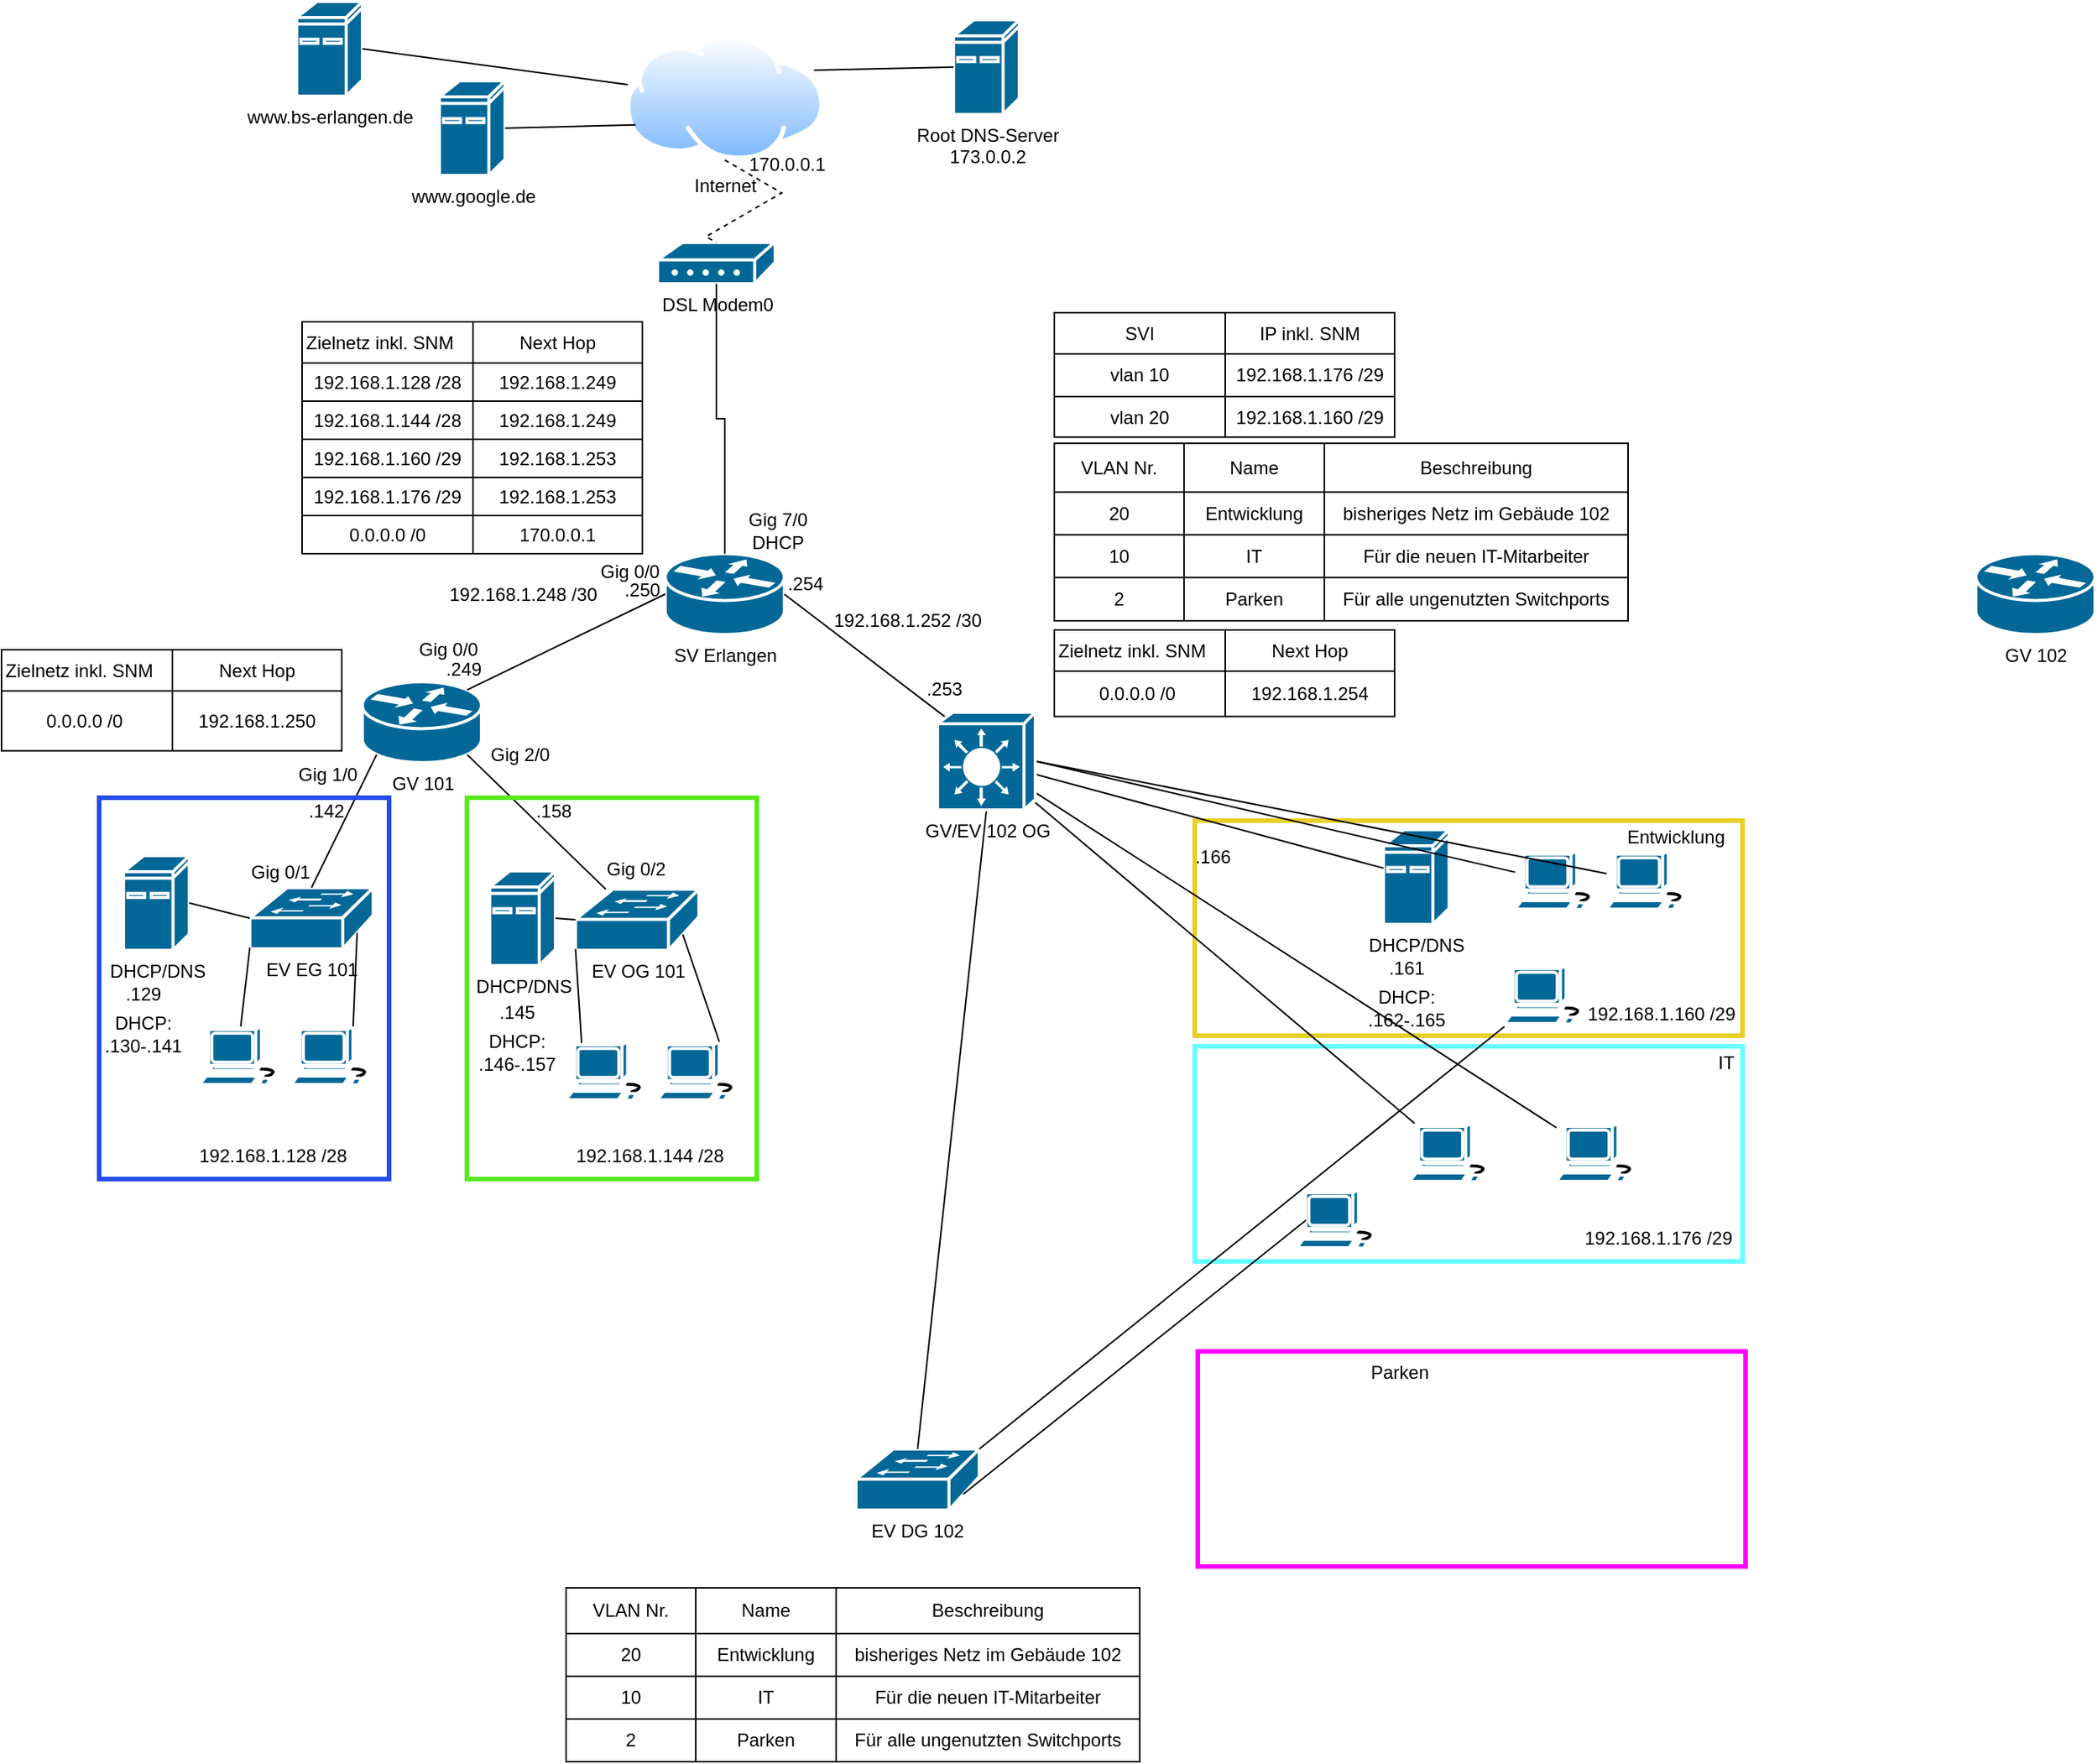<mxfile version="24.8.2">
  <diagram name="Seite-1" id="zAsR073BEyB0m05-N4-k">
    <mxGraphModel dx="1851" dy="879" grid="0" gridSize="10" guides="1" tooltips="1" connect="1" arrows="1" fold="1" page="1" pageScale="1" pageWidth="1169" pageHeight="827" math="0" shadow="0">
      <root>
        <mxCell id="0" />
        <mxCell id="1" parent="0" />
        <mxCell id="dWH_sTAXQQby6KeDxErJ-67" value="" style="rounded=0;whiteSpace=wrap;html=1;fillColor=none;strokeColor=#e9cf25;strokeWidth=3;" parent="1" vertex="1">
          <mxGeometry x="872" y="545" width="359" height="141" as="geometry" />
        </mxCell>
        <mxCell id="dWH_sTAXQQby6KeDxErJ-1" value="GV 101" style="shape=mxgraph.cisco.routers.router;sketch=0;html=1;pointerEvents=1;dashed=0;fillColor=#036897;strokeColor=#ffffff;strokeWidth=2;verticalLabelPosition=bottom;verticalAlign=top;align=center;outlineConnect=0;" parent="1" vertex="1">
          <mxGeometry x="326.5" y="454" width="78" height="53" as="geometry" />
        </mxCell>
        <mxCell id="dWH_sTAXQQby6KeDxErJ-2" value="EV OG 101" style="shape=mxgraph.cisco.switches.workgroup_switch;sketch=0;html=1;pointerEvents=1;dashed=0;fillColor=#036897;strokeColor=#ffffff;strokeWidth=2;verticalLabelPosition=bottom;verticalAlign=top;align=center;outlineConnect=0;" parent="1" vertex="1">
          <mxGeometry x="466.2" y="590" width="80.8" height="40" as="geometry" />
        </mxCell>
        <mxCell id="dWH_sTAXQQby6KeDxErJ-3" value="" style="shape=mxgraph.cisco.computers_and_peripherals.workstation;sketch=0;html=1;pointerEvents=1;dashed=0;fillColor=#036897;strokeColor=#ffffff;strokeWidth=2;verticalLabelPosition=bottom;verticalAlign=top;align=center;outlineConnect=0;" parent="1" vertex="1">
          <mxGeometry x="280" y="680" width="53.55" height="40" as="geometry" />
        </mxCell>
        <mxCell id="dWH_sTAXQQby6KeDxErJ-4" value="www.google.de" style="shape=mxgraph.cisco.computers_and_peripherals.ibm_mini_as400;sketch=0;html=1;pointerEvents=1;dashed=0;fillColor=#036897;strokeColor=#ffffff;strokeWidth=2;verticalLabelPosition=bottom;verticalAlign=top;align=center;outlineConnect=0;" parent="1" vertex="1">
          <mxGeometry x="377" y="60" width="43" height="62" as="geometry" />
        </mxCell>
        <mxCell id="dWH_sTAXQQby6KeDxErJ-5" value="DSL Modem0" style="shape=mxgraph.cisco.modems_and_phones.modem;sketch=0;html=1;pointerEvents=1;dashed=0;fillColor=#036897;strokeColor=#ffffff;strokeWidth=2;verticalLabelPosition=bottom;verticalAlign=top;align=center;outlineConnect=0;" parent="1" vertex="1">
          <mxGeometry x="520" y="166" width="77" height="27" as="geometry" />
        </mxCell>
        <mxCell id="dWH_sTAXQQby6KeDxErJ-6" value="Internet" style="image;aspect=fixed;perimeter=ellipsePerimeter;html=1;align=center;shadow=0;dashed=0;spacingTop=3;image=img/lib/active_directory/internet_cloud.svg;" parent="1" vertex="1">
          <mxGeometry x="499" y="30" width="130" height="81.9" as="geometry" />
        </mxCell>
        <mxCell id="dWH_sTAXQQby6KeDxErJ-7" value="www.bs-erlangen.de" style="shape=mxgraph.cisco.computers_and_peripherals.ibm_mini_as400;sketch=0;html=1;pointerEvents=1;dashed=0;fillColor=#036897;strokeColor=#ffffff;strokeWidth=2;verticalLabelPosition=bottom;verticalAlign=top;align=center;outlineConnect=0;" parent="1" vertex="1">
          <mxGeometry x="283.5" y="8" width="43" height="62" as="geometry" />
        </mxCell>
        <mxCell id="dWH_sTAXQQby6KeDxErJ-8" value="Root DNS-Server&lt;br&gt;173.0.0.2" style="shape=mxgraph.cisco.computers_and_peripherals.ibm_mini_as400;sketch=0;html=1;pointerEvents=1;dashed=0;fillColor=#036897;strokeColor=#ffffff;strokeWidth=2;verticalLabelPosition=bottom;verticalAlign=top;align=center;outlineConnect=0;" parent="1" vertex="1">
          <mxGeometry x="714" y="20" width="43" height="62" as="geometry" />
        </mxCell>
        <mxCell id="dWH_sTAXQQby6KeDxErJ-10" value="" style="endArrow=none;html=1;rounded=0;exitX=1;exitY=0.5;exitDx=0;exitDy=0;exitPerimeter=0;" parent="1" source="dWH_sTAXQQby6KeDxErJ-7" target="dWH_sTAXQQby6KeDxErJ-6" edge="1">
          <mxGeometry width="50" height="50" relative="1" as="geometry">
            <mxPoint x="424" y="80" as="sourcePoint" />
            <mxPoint x="474" y="30" as="targetPoint" />
          </mxGeometry>
        </mxCell>
        <mxCell id="dWH_sTAXQQby6KeDxErJ-11" value="" style="endArrow=none;html=1;rounded=0;exitX=1;exitY=0.25;exitDx=0;exitDy=0;entryX=0;entryY=0.5;entryDx=0;entryDy=0;entryPerimeter=0;" parent="1" source="dWH_sTAXQQby6KeDxErJ-6" target="dWH_sTAXQQby6KeDxErJ-8" edge="1">
          <mxGeometry width="50" height="50" relative="1" as="geometry">
            <mxPoint x="397" y="61" as="sourcePoint" />
            <mxPoint x="512" y="101" as="targetPoint" />
          </mxGeometry>
        </mxCell>
        <mxCell id="dWH_sTAXQQby6KeDxErJ-12" value="" style="endArrow=none;html=1;rounded=0;exitX=0;exitY=0.75;exitDx=0;exitDy=0;entryX=1;entryY=0.5;entryDx=0;entryDy=0;entryPerimeter=0;" parent="1" source="dWH_sTAXQQby6KeDxErJ-6" target="dWH_sTAXQQby6KeDxErJ-4" edge="1">
          <mxGeometry width="50" height="50" relative="1" as="geometry">
            <mxPoint x="407" y="71" as="sourcePoint" />
            <mxPoint x="522" y="111" as="targetPoint" />
          </mxGeometry>
        </mxCell>
        <mxCell id="dWH_sTAXQQby6KeDxErJ-13" value="" style="endArrow=none;html=1;rounded=0;exitX=0.5;exitY=1;exitDx=0;exitDy=0;entryX=0.5;entryY=0;entryDx=0;entryDy=0;entryPerimeter=0;strokeColor=default;dashed=1;edgeStyle=isometricEdgeStyle;elbow=vertical;" parent="1" source="dWH_sTAXQQby6KeDxErJ-6" target="dWH_sTAXQQby6KeDxErJ-5" edge="1">
          <mxGeometry width="50" height="50" relative="1" as="geometry">
            <mxPoint x="562" y="195.95" as="sourcePoint" />
            <mxPoint x="448" y="237.95" as="targetPoint" />
            <Array as="points">
              <mxPoint x="590" y="140" />
            </Array>
          </mxGeometry>
        </mxCell>
        <mxCell id="dWH_sTAXQQby6KeDxErJ-14" value="SV Erlangen" style="shape=mxgraph.cisco.routers.router;sketch=0;html=1;pointerEvents=1;dashed=0;fillColor=#036897;strokeColor=#ffffff;strokeWidth=2;verticalLabelPosition=bottom;verticalAlign=top;align=center;outlineConnect=0;" parent="1" vertex="1">
          <mxGeometry x="525" y="370" width="78" height="53" as="geometry" />
        </mxCell>
        <mxCell id="dWH_sTAXQQby6KeDxErJ-15" value="GV 102" style="shape=mxgraph.cisco.routers.router;sketch=0;html=1;pointerEvents=1;dashed=0;fillColor=#036897;strokeColor=#ffffff;strokeWidth=2;verticalLabelPosition=bottom;verticalAlign=top;align=center;outlineConnect=0;" parent="1" vertex="1">
          <mxGeometry x="1384" y="370" width="78" height="53" as="geometry" />
        </mxCell>
        <mxCell id="dWH_sTAXQQby6KeDxErJ-16" value="EV EG 101" style="shape=mxgraph.cisco.switches.workgroup_switch;sketch=0;html=1;pointerEvents=1;dashed=0;fillColor=#036897;strokeColor=#ffffff;strokeWidth=2;verticalLabelPosition=bottom;verticalAlign=top;align=center;outlineConnect=0;" parent="1" vertex="1">
          <mxGeometry x="252.75" y="589" width="80.8" height="40" as="geometry" />
        </mxCell>
        <mxCell id="dWH_sTAXQQby6KeDxErJ-18" value="DHCP/DNS" style="shape=mxgraph.cisco.computers_and_peripherals.ibm_mini_as400;sketch=0;html=1;pointerEvents=1;dashed=0;fillColor=#036897;strokeColor=#ffffff;strokeWidth=2;verticalLabelPosition=bottom;verticalAlign=top;align=center;outlineConnect=0;" parent="1" vertex="1">
          <mxGeometry x="170" y="568" width="43" height="62" as="geometry" />
        </mxCell>
        <mxCell id="dWH_sTAXQQby6KeDxErJ-20" value="" style="shape=mxgraph.cisco.computers_and_peripherals.workstation;sketch=0;html=1;pointerEvents=1;dashed=0;fillColor=#036897;strokeColor=#ffffff;strokeWidth=2;verticalLabelPosition=bottom;verticalAlign=top;align=center;outlineConnect=0;" parent="1" vertex="1">
          <mxGeometry x="220" y="680" width="53.55" height="40" as="geometry" />
        </mxCell>
        <mxCell id="dWH_sTAXQQby6KeDxErJ-21" value="" style="shape=mxgraph.cisco.computers_and_peripherals.workstation;sketch=0;html=1;pointerEvents=1;dashed=0;fillColor=#036897;strokeColor=#ffffff;strokeWidth=2;verticalLabelPosition=bottom;verticalAlign=top;align=center;outlineConnect=0;" parent="1" vertex="1">
          <mxGeometry x="520" y="690" width="53.55" height="40" as="geometry" />
        </mxCell>
        <mxCell id="dWH_sTAXQQby6KeDxErJ-22" value="DHCP/DNS" style="shape=mxgraph.cisco.computers_and_peripherals.ibm_mini_as400;sketch=0;html=1;pointerEvents=1;dashed=0;fillColor=#036897;strokeColor=#ffffff;strokeWidth=2;verticalLabelPosition=bottom;verticalAlign=top;align=center;outlineConnect=0;" parent="1" vertex="1">
          <mxGeometry x="410" y="578" width="43" height="62" as="geometry" />
        </mxCell>
        <mxCell id="dWH_sTAXQQby6KeDxErJ-23" value="" style="shape=mxgraph.cisco.computers_and_peripherals.workstation;sketch=0;html=1;pointerEvents=1;dashed=0;fillColor=#036897;strokeColor=#ffffff;strokeWidth=2;verticalLabelPosition=bottom;verticalAlign=top;align=center;outlineConnect=0;" parent="1" vertex="1">
          <mxGeometry x="460" y="690" width="53.55" height="40" as="geometry" />
        </mxCell>
        <mxCell id="dWH_sTAXQQby6KeDxErJ-24" value="" style="shape=mxgraph.cisco.computers_and_peripherals.workstation;sketch=0;html=1;pointerEvents=1;dashed=0;fillColor=#036897;strokeColor=#ffffff;strokeWidth=2;verticalLabelPosition=bottom;verticalAlign=top;align=center;outlineConnect=0;" parent="1" vertex="1">
          <mxGeometry x="1142" y="565" width="53.55" height="40" as="geometry" />
        </mxCell>
        <mxCell id="dWH_sTAXQQby6KeDxErJ-25" value="DHCP/DNS" style="shape=mxgraph.cisco.computers_and_peripherals.ibm_mini_as400;sketch=0;html=1;pointerEvents=1;dashed=0;fillColor=#036897;strokeColor=#ffffff;strokeWidth=2;verticalLabelPosition=bottom;verticalAlign=top;align=center;outlineConnect=0;" parent="1" vertex="1">
          <mxGeometry x="995.72" y="551" width="43" height="62" as="geometry" />
        </mxCell>
        <mxCell id="dWH_sTAXQQby6KeDxErJ-26" value="" style="shape=mxgraph.cisco.computers_and_peripherals.workstation;sketch=0;html=1;pointerEvents=1;dashed=0;fillColor=#036897;strokeColor=#ffffff;strokeWidth=2;verticalLabelPosition=bottom;verticalAlign=top;align=center;outlineConnect=0;" parent="1" vertex="1">
          <mxGeometry x="1082" y="565" width="53.55" height="40" as="geometry" />
        </mxCell>
        <mxCell id="dWH_sTAXQQby6KeDxErJ-27" value="170.0.0.1" style="text;html=1;strokeColor=none;fillColor=none;align=center;verticalAlign=middle;whiteSpace=wrap;rounded=0;" parent="1" vertex="1">
          <mxGeometry x="575" y="100" width="60" height="30" as="geometry" />
        </mxCell>
        <mxCell id="dWH_sTAXQQby6KeDxErJ-28" value=".253" style="text;html=1;strokeColor=none;fillColor=none;align=center;verticalAlign=middle;whiteSpace=wrap;rounded=0;" parent="1" vertex="1">
          <mxGeometry x="678" y="444" width="60" height="30" as="geometry" />
        </mxCell>
        <mxCell id="dWH_sTAXQQby6KeDxErJ-30" style="edgeStyle=orthogonalEdgeStyle;rounded=0;orthogonalLoop=1;jettySize=auto;html=1;exitX=0.5;exitY=0;exitDx=0;exitDy=0;exitPerimeter=0;entryX=0.5;entryY=1;entryDx=0;entryDy=0;entryPerimeter=0;endArrow=none;endFill=0;" parent="1" source="dWH_sTAXQQby6KeDxErJ-14" target="dWH_sTAXQQby6KeDxErJ-5" edge="1">
          <mxGeometry relative="1" as="geometry" />
        </mxCell>
        <mxCell id="dWH_sTAXQQby6KeDxErJ-32" value="" style="endArrow=none;html=1;rounded=0;exitX=0;exitY=0.5;exitDx=0;exitDy=0;entryX=0.88;entryY=0.1;entryDx=0;entryDy=0;entryPerimeter=0;exitPerimeter=0;" parent="1" source="dWH_sTAXQQby6KeDxErJ-14" target="dWH_sTAXQQby6KeDxErJ-1" edge="1">
          <mxGeometry width="50" height="50" relative="1" as="geometry">
            <mxPoint x="511" y="179" as="sourcePoint" />
            <mxPoint x="397" y="201" as="targetPoint" />
          </mxGeometry>
        </mxCell>
        <mxCell id="dWH_sTAXQQby6KeDxErJ-33" value="" style="endArrow=none;html=1;rounded=0;entryX=1;entryY=0.5;entryDx=0;entryDy=0;entryPerimeter=0;exitX=0.08;exitY=0.05;exitDx=0;exitDy=0;exitPerimeter=0;" parent="1" source="PNCa-ICzKWlC2xwCv6Wq-4" target="dWH_sTAXQQby6KeDxErJ-14" edge="1">
          <mxGeometry width="50" height="50" relative="1" as="geometry">
            <mxPoint x="704" y="448" as="sourcePoint" />
            <mxPoint x="407" y="211" as="targetPoint" />
          </mxGeometry>
        </mxCell>
        <mxCell id="dWH_sTAXQQby6KeDxErJ-34" value="" style="endArrow=none;html=1;rounded=0;exitX=0.12;exitY=0.9;exitDx=0;exitDy=0;entryX=0.5;entryY=0;entryDx=0;entryDy=0;entryPerimeter=0;exitPerimeter=0;" parent="1" source="dWH_sTAXQQby6KeDxErJ-1" target="dWH_sTAXQQby6KeDxErJ-16" edge="1">
          <mxGeometry width="50" height="50" relative="1" as="geometry">
            <mxPoint x="531" y="199" as="sourcePoint" />
            <mxPoint x="417" y="221" as="targetPoint" />
          </mxGeometry>
        </mxCell>
        <mxCell id="dWH_sTAXQQby6KeDxErJ-35" value="" style="endArrow=none;html=1;rounded=0;exitX=0.88;exitY=0.9;exitDx=0;exitDy=0;exitPerimeter=0;" parent="1" source="dWH_sTAXQQby6KeDxErJ-1" target="dWH_sTAXQQby6KeDxErJ-2" edge="1">
          <mxGeometry width="50" height="50" relative="1" as="geometry">
            <mxPoint x="541" y="209" as="sourcePoint" />
            <mxPoint x="427" y="231" as="targetPoint" />
          </mxGeometry>
        </mxCell>
        <mxCell id="dWH_sTAXQQby6KeDxErJ-37" value="" style="endArrow=none;html=1;rounded=0;exitX=0;exitY=0.5;exitDx=0;exitDy=0;entryX=1;entryY=0.5;entryDx=0;entryDy=0;entryPerimeter=0;exitPerimeter=0;" parent="1" source="dWH_sTAXQQby6KeDxErJ-16" target="dWH_sTAXQQby6KeDxErJ-18" edge="1">
          <mxGeometry width="50" height="50" relative="1" as="geometry">
            <mxPoint x="561" y="229" as="sourcePoint" />
            <mxPoint x="447" y="251" as="targetPoint" />
          </mxGeometry>
        </mxCell>
        <mxCell id="dWH_sTAXQQby6KeDxErJ-38" value="" style="endArrow=none;html=1;rounded=0;exitX=0;exitY=0.5;exitDx=0;exitDy=0;entryX=1;entryY=0.5;entryDx=0;entryDy=0;entryPerimeter=0;exitPerimeter=0;" parent="1" source="dWH_sTAXQQby6KeDxErJ-2" target="dWH_sTAXQQby6KeDxErJ-22" edge="1">
          <mxGeometry width="50" height="50" relative="1" as="geometry">
            <mxPoint x="571" y="239" as="sourcePoint" />
            <mxPoint x="457" y="261" as="targetPoint" />
          </mxGeometry>
        </mxCell>
        <mxCell id="dWH_sTAXQQby6KeDxErJ-39" value="" style="endArrow=none;html=1;rounded=0;" parent="1" source="PNCa-ICzKWlC2xwCv6Wq-4" target="dWH_sTAXQQby6KeDxErJ-25" edge="1">
          <mxGeometry width="50" height="50" relative="1" as="geometry">
            <mxPoint x="806" y="575" as="sourcePoint" />
            <mxPoint x="467" y="271" as="targetPoint" />
          </mxGeometry>
        </mxCell>
        <mxCell id="dWH_sTAXQQby6KeDxErJ-40" value="" style="endArrow=none;html=1;rounded=0;exitX=0;exitY=0.98;exitDx=0;exitDy=0;entryX=0.5;entryY=0;entryDx=0;entryDy=0;entryPerimeter=0;exitPerimeter=0;" parent="1" source="dWH_sTAXQQby6KeDxErJ-16" target="dWH_sTAXQQby6KeDxErJ-20" edge="1">
          <mxGeometry width="50" height="50" relative="1" as="geometry">
            <mxPoint x="591" y="259" as="sourcePoint" />
            <mxPoint x="477" y="281" as="targetPoint" />
          </mxGeometry>
        </mxCell>
        <mxCell id="dWH_sTAXQQby6KeDxErJ-41" value="" style="endArrow=none;html=1;rounded=0;exitX=0.87;exitY=0.74;exitDx=0;exitDy=0;entryX=0.755;entryY=0;entryDx=0;entryDy=0;entryPerimeter=0;exitPerimeter=0;" parent="1" source="dWH_sTAXQQby6KeDxErJ-16" target="dWH_sTAXQQby6KeDxErJ-3" edge="1">
          <mxGeometry width="50" height="50" relative="1" as="geometry">
            <mxPoint x="601" y="269" as="sourcePoint" />
            <mxPoint x="487" y="291" as="targetPoint" />
          </mxGeometry>
        </mxCell>
        <mxCell id="dWH_sTAXQQby6KeDxErJ-42" value="" style="endArrow=none;html=1;rounded=0;exitX=0;exitY=0.98;exitDx=0;exitDy=0;entryX=0.19;entryY=0.02;entryDx=0;entryDy=0;entryPerimeter=0;exitPerimeter=0;" parent="1" source="dWH_sTAXQQby6KeDxErJ-2" target="dWH_sTAXQQby6KeDxErJ-23" edge="1">
          <mxGeometry width="50" height="50" relative="1" as="geometry">
            <mxPoint x="611" y="279" as="sourcePoint" />
            <mxPoint x="497" y="301" as="targetPoint" />
          </mxGeometry>
        </mxCell>
        <mxCell id="dWH_sTAXQQby6KeDxErJ-43" value="" style="endArrow=none;html=1;rounded=0;exitX=0.87;exitY=0.74;exitDx=0;exitDy=0;entryX=0.755;entryY=0;entryDx=0;entryDy=0;entryPerimeter=0;exitPerimeter=0;" parent="1" source="dWH_sTAXQQby6KeDxErJ-2" target="dWH_sTAXQQby6KeDxErJ-21" edge="1">
          <mxGeometry width="50" height="50" relative="1" as="geometry">
            <mxPoint x="621" y="289" as="sourcePoint" />
            <mxPoint x="507" y="311" as="targetPoint" />
          </mxGeometry>
        </mxCell>
        <mxCell id="dWH_sTAXQQby6KeDxErJ-44" value="" style="endArrow=none;html=1;rounded=0;exitX=1;exitY=0.5;exitDx=0;exitDy=0;exitPerimeter=0;" parent="1" source="PNCa-ICzKWlC2xwCv6Wq-4" target="dWH_sTAXQQby6KeDxErJ-26" edge="1">
          <mxGeometry width="50" height="50" relative="1" as="geometry">
            <mxPoint x="761.184" y="612" as="sourcePoint" />
            <mxPoint x="730" y="680" as="targetPoint" />
          </mxGeometry>
        </mxCell>
        <mxCell id="dWH_sTAXQQby6KeDxErJ-45" value="" style="endArrow=none;html=1;rounded=0;entryX=1;entryY=0.5;entryDx=0;entryDy=0;entryPerimeter=0;" parent="1" source="dWH_sTAXQQby6KeDxErJ-24" target="PNCa-ICzKWlC2xwCv6Wq-4" edge="1">
          <mxGeometry width="50" height="50" relative="1" as="geometry">
            <mxPoint x="641" y="309" as="sourcePoint" />
            <mxPoint x="761.184" y="612" as="targetPoint" />
          </mxGeometry>
        </mxCell>
        <mxCell id="dWH_sTAXQQby6KeDxErJ-46" value="192.168.1.248 /30" style="text;html=1;strokeColor=none;fillColor=none;align=center;verticalAlign=middle;whiteSpace=wrap;rounded=0;" parent="1" vertex="1">
          <mxGeometry x="376.5" y="381.5" width="110" height="30" as="geometry" />
        </mxCell>
        <mxCell id="dWH_sTAXQQby6KeDxErJ-47" value="192.168.1.252 /30" style="text;html=1;strokeColor=none;fillColor=none;align=center;verticalAlign=middle;whiteSpace=wrap;rounded=0;" parent="1" vertex="1">
          <mxGeometry x="629" y="399" width="110" height="30" as="geometry" />
        </mxCell>
        <mxCell id="dWH_sTAXQQby6KeDxErJ-48" value="192.168.1.128 /28" style="text;html=1;strokeColor=none;fillColor=none;align=center;verticalAlign=middle;whiteSpace=wrap;rounded=0;" parent="1" vertex="1">
          <mxGeometry x="213" y="750" width="110" height="30" as="geometry" />
        </mxCell>
        <mxCell id="dWH_sTAXQQby6KeDxErJ-49" value="192.168.1.144 /28" style="text;html=1;strokeColor=none;fillColor=none;align=center;verticalAlign=middle;whiteSpace=wrap;rounded=0;" parent="1" vertex="1">
          <mxGeometry x="460" y="750" width="110" height="30" as="geometry" />
        </mxCell>
        <mxCell id="dWH_sTAXQQby6KeDxErJ-51" value="192.168.1.160 /29" style="text;html=1;strokeColor=none;fillColor=none;align=center;verticalAlign=middle;whiteSpace=wrap;rounded=0;" parent="1" vertex="1">
          <mxGeometry x="1123" y="657" width="110" height="30" as="geometry" />
        </mxCell>
        <mxCell id="dWH_sTAXQQby6KeDxErJ-52" value=".254" style="text;html=1;strokeColor=none;fillColor=none;align=center;verticalAlign=middle;whiteSpace=wrap;rounded=0;" parent="1" vertex="1">
          <mxGeometry x="587" y="375" width="60" height="30" as="geometry" />
        </mxCell>
        <mxCell id="dWH_sTAXQQby6KeDxErJ-53" value=".166" style="text;html=1;strokeColor=none;fillColor=none;align=center;verticalAlign=middle;whiteSpace=wrap;rounded=0;" parent="1" vertex="1">
          <mxGeometry x="854" y="554" width="60" height="30" as="geometry" />
        </mxCell>
        <mxCell id="dWH_sTAXQQby6KeDxErJ-54" value=".161" style="text;html=1;strokeColor=none;fillColor=none;align=center;verticalAlign=middle;whiteSpace=wrap;rounded=0;" parent="1" vertex="1">
          <mxGeometry x="981" y="627" width="60" height="30" as="geometry" />
        </mxCell>
        <mxCell id="dWH_sTAXQQby6KeDxErJ-55" value="DHCP: .162-.165" style="text;html=1;strokeColor=none;fillColor=none;align=center;verticalAlign=middle;whiteSpace=wrap;rounded=0;" parent="1" vertex="1">
          <mxGeometry x="981" y="653" width="60" height="30" as="geometry" />
        </mxCell>
        <mxCell id="dWH_sTAXQQby6KeDxErJ-59" value=".145" style="text;html=1;strokeColor=none;fillColor=none;align=center;verticalAlign=middle;whiteSpace=wrap;rounded=0;" parent="1" vertex="1">
          <mxGeometry x="398" y="656" width="60" height="30" as="geometry" />
        </mxCell>
        <mxCell id="dWH_sTAXQQby6KeDxErJ-60" value="DHCP: .146-.157" style="text;html=1;strokeColor=none;fillColor=none;align=center;verticalAlign=middle;whiteSpace=wrap;rounded=0;" parent="1" vertex="1">
          <mxGeometry x="398" y="682" width="60" height="30" as="geometry" />
        </mxCell>
        <mxCell id="dWH_sTAXQQby6KeDxErJ-61" value=".129" style="text;html=1;strokeColor=none;fillColor=none;align=center;verticalAlign=middle;whiteSpace=wrap;rounded=0;" parent="1" vertex="1">
          <mxGeometry x="153" y="644" width="60" height="30" as="geometry" />
        </mxCell>
        <mxCell id="dWH_sTAXQQby6KeDxErJ-62" value="DHCP: .130-.141" style="text;html=1;strokeColor=none;fillColor=none;align=center;verticalAlign=middle;whiteSpace=wrap;rounded=0;" parent="1" vertex="1">
          <mxGeometry x="153" y="670" width="60" height="30" as="geometry" />
        </mxCell>
        <mxCell id="dWH_sTAXQQby6KeDxErJ-63" value=".250" style="text;html=1;strokeColor=none;fillColor=none;align=center;verticalAlign=middle;whiteSpace=wrap;rounded=0;" parent="1" vertex="1">
          <mxGeometry x="480" y="379" width="60" height="30" as="geometry" />
        </mxCell>
        <mxCell id="dWH_sTAXQQby6KeDxErJ-64" value=".249" style="text;html=1;strokeColor=none;fillColor=none;align=center;verticalAlign=middle;whiteSpace=wrap;rounded=0;" parent="1" vertex="1">
          <mxGeometry x="363" y="431" width="60" height="30" as="geometry" />
        </mxCell>
        <mxCell id="dWH_sTAXQQby6KeDxErJ-65" value=".142" style="text;html=1;strokeColor=none;fillColor=none;align=center;verticalAlign=middle;whiteSpace=wrap;rounded=0;" parent="1" vertex="1">
          <mxGeometry x="273" y="524" width="60" height="30" as="geometry" />
        </mxCell>
        <mxCell id="dWH_sTAXQQby6KeDxErJ-66" value=".158" style="text;html=1;strokeColor=none;fillColor=none;align=center;verticalAlign=middle;whiteSpace=wrap;rounded=0;" parent="1" vertex="1">
          <mxGeometry x="422" y="524" width="60" height="30" as="geometry" />
        </mxCell>
        <mxCell id="dWH_sTAXQQby6KeDxErJ-68" value="" style="rounded=0;whiteSpace=wrap;html=1;fillColor=none;strokeColor=#59e91c;strokeWidth=3;" parent="1" vertex="1">
          <mxGeometry x="395" y="530" width="190" height="250" as="geometry" />
        </mxCell>
        <mxCell id="dWH_sTAXQQby6KeDxErJ-69" value="" style="rounded=0;whiteSpace=wrap;html=1;fillColor=none;strokeColor=#254ce9;strokeWidth=3;" parent="1" vertex="1">
          <mxGeometry x="154" y="530" width="190" height="250" as="geometry" />
        </mxCell>
        <mxCell id="XRyfRLnAcs_E6gIAgkFT-1" value="" style="shape=table;startSize=0;container=1;collapsible=0;childLayout=tableLayout;" parent="1" vertex="1">
          <mxGeometry x="90" y="433" width="223" height="66.25" as="geometry" />
        </mxCell>
        <mxCell id="XRyfRLnAcs_E6gIAgkFT-2" value="" style="shape=tableRow;horizontal=0;startSize=0;swimlaneHead=0;swimlaneBody=0;strokeColor=inherit;top=0;left=0;bottom=0;right=0;collapsible=0;dropTarget=0;fillColor=none;points=[[0,0.5],[1,0.5]];portConstraint=eastwest;" parent="XRyfRLnAcs_E6gIAgkFT-1" vertex="1">
          <mxGeometry width="223" height="27" as="geometry" />
        </mxCell>
        <mxCell id="XRyfRLnAcs_E6gIAgkFT-3" value="Zielnetz inkl. SNM&lt;span style=&quot;white-space: pre;&quot;&gt;&#x9;&lt;/span&gt;" style="shape=partialRectangle;html=1;whiteSpace=wrap;connectable=0;strokeColor=inherit;overflow=hidden;fillColor=none;top=0;left=0;bottom=0;right=0;pointerEvents=1;" parent="XRyfRLnAcs_E6gIAgkFT-2" vertex="1">
          <mxGeometry width="112" height="27" as="geometry">
            <mxRectangle width="112" height="27" as="alternateBounds" />
          </mxGeometry>
        </mxCell>
        <mxCell id="XRyfRLnAcs_E6gIAgkFT-4" value="Next Hop" style="shape=partialRectangle;html=1;whiteSpace=wrap;connectable=0;strokeColor=inherit;overflow=hidden;fillColor=none;top=0;left=0;bottom=0;right=0;pointerEvents=1;" parent="XRyfRLnAcs_E6gIAgkFT-2" vertex="1">
          <mxGeometry x="112" width="111" height="27" as="geometry">
            <mxRectangle width="111" height="27" as="alternateBounds" />
          </mxGeometry>
        </mxCell>
        <mxCell id="XRyfRLnAcs_E6gIAgkFT-5" value="" style="shape=tableRow;horizontal=0;startSize=0;swimlaneHead=0;swimlaneBody=0;strokeColor=inherit;top=0;left=0;bottom=0;right=0;collapsible=0;dropTarget=0;fillColor=none;points=[[0,0.5],[1,0.5]];portConstraint=eastwest;" parent="XRyfRLnAcs_E6gIAgkFT-1" vertex="1">
          <mxGeometry y="27" width="223" height="39" as="geometry" />
        </mxCell>
        <mxCell id="XRyfRLnAcs_E6gIAgkFT-6" value="0.0.0.0 /0&lt;span style=&quot;white-space: pre;&quot;&gt;&#x9;&lt;/span&gt;" style="shape=partialRectangle;html=1;whiteSpace=wrap;connectable=0;strokeColor=inherit;overflow=hidden;fillColor=none;top=0;left=0;bottom=0;right=0;pointerEvents=1;" parent="XRyfRLnAcs_E6gIAgkFT-5" vertex="1">
          <mxGeometry width="112" height="39" as="geometry">
            <mxRectangle width="112" height="39" as="alternateBounds" />
          </mxGeometry>
        </mxCell>
        <mxCell id="XRyfRLnAcs_E6gIAgkFT-7" value="192.168.1.250" style="shape=partialRectangle;html=1;whiteSpace=wrap;connectable=0;strokeColor=inherit;overflow=hidden;fillColor=none;top=0;left=0;bottom=0;right=0;pointerEvents=1;" parent="XRyfRLnAcs_E6gIAgkFT-5" vertex="1">
          <mxGeometry x="112" width="111" height="39" as="geometry">
            <mxRectangle width="111" height="39" as="alternateBounds" />
          </mxGeometry>
        </mxCell>
        <mxCell id="XRyfRLnAcs_E6gIAgkFT-8" value="" style="shape=table;startSize=0;container=1;collapsible=0;childLayout=tableLayout;" parent="1" vertex="1">
          <mxGeometry x="287" y="218" width="223" height="152" as="geometry" />
        </mxCell>
        <mxCell id="XRyfRLnAcs_E6gIAgkFT-9" value="" style="shape=tableRow;horizontal=0;startSize=0;swimlaneHead=0;swimlaneBody=0;strokeColor=inherit;top=0;left=0;bottom=0;right=0;collapsible=0;dropTarget=0;fillColor=none;points=[[0,0.5],[1,0.5]];portConstraint=eastwest;" parent="XRyfRLnAcs_E6gIAgkFT-8" vertex="1">
          <mxGeometry width="223" height="27" as="geometry" />
        </mxCell>
        <mxCell id="XRyfRLnAcs_E6gIAgkFT-10" value="Zielnetz inkl. SNM&lt;span style=&quot;white-space: pre;&quot;&gt;&#x9;&lt;/span&gt;" style="shape=partialRectangle;html=1;whiteSpace=wrap;connectable=0;strokeColor=inherit;overflow=hidden;fillColor=none;top=0;left=0;bottom=0;right=0;pointerEvents=1;" parent="XRyfRLnAcs_E6gIAgkFT-9" vertex="1">
          <mxGeometry width="112" height="27" as="geometry">
            <mxRectangle width="112" height="27" as="alternateBounds" />
          </mxGeometry>
        </mxCell>
        <mxCell id="XRyfRLnAcs_E6gIAgkFT-11" value="Next Hop" style="shape=partialRectangle;html=1;whiteSpace=wrap;connectable=0;strokeColor=inherit;overflow=hidden;fillColor=none;top=0;left=0;bottom=0;right=0;pointerEvents=1;" parent="XRyfRLnAcs_E6gIAgkFT-9" vertex="1">
          <mxGeometry x="112" width="111" height="27" as="geometry">
            <mxRectangle width="111" height="27" as="alternateBounds" />
          </mxGeometry>
        </mxCell>
        <mxCell id="XRyfRLnAcs_E6gIAgkFT-12" value="" style="shape=tableRow;horizontal=0;startSize=0;swimlaneHead=0;swimlaneBody=0;strokeColor=inherit;top=0;left=0;bottom=0;right=0;collapsible=0;dropTarget=0;fillColor=none;points=[[0,0.5],[1,0.5]];portConstraint=eastwest;" parent="XRyfRLnAcs_E6gIAgkFT-8" vertex="1">
          <mxGeometry y="27" width="223" height="25" as="geometry" />
        </mxCell>
        <mxCell id="XRyfRLnAcs_E6gIAgkFT-13" value="192.168.1.128 /28" style="shape=partialRectangle;html=1;whiteSpace=wrap;connectable=0;strokeColor=inherit;overflow=hidden;fillColor=none;top=0;left=0;bottom=0;right=0;pointerEvents=1;" parent="XRyfRLnAcs_E6gIAgkFT-12" vertex="1">
          <mxGeometry width="112" height="25" as="geometry">
            <mxRectangle width="112" height="25" as="alternateBounds" />
          </mxGeometry>
        </mxCell>
        <mxCell id="XRyfRLnAcs_E6gIAgkFT-14" value="192.168.1.249" style="shape=partialRectangle;html=1;whiteSpace=wrap;connectable=0;strokeColor=inherit;overflow=hidden;fillColor=none;top=0;left=0;bottom=0;right=0;pointerEvents=1;" parent="XRyfRLnAcs_E6gIAgkFT-12" vertex="1">
          <mxGeometry x="112" width="111" height="25" as="geometry">
            <mxRectangle width="111" height="25" as="alternateBounds" />
          </mxGeometry>
        </mxCell>
        <mxCell id="XRyfRLnAcs_E6gIAgkFT-15" style="shape=tableRow;horizontal=0;startSize=0;swimlaneHead=0;swimlaneBody=0;strokeColor=inherit;top=0;left=0;bottom=0;right=0;collapsible=0;dropTarget=0;fillColor=none;points=[[0,0.5],[1,0.5]];portConstraint=eastwest;" parent="XRyfRLnAcs_E6gIAgkFT-8" vertex="1">
          <mxGeometry y="52" width="223" height="25" as="geometry" />
        </mxCell>
        <mxCell id="XRyfRLnAcs_E6gIAgkFT-16" value="192.168.1.144 /28" style="shape=partialRectangle;html=1;whiteSpace=wrap;connectable=0;strokeColor=inherit;overflow=hidden;fillColor=none;top=0;left=0;bottom=0;right=0;pointerEvents=1;" parent="XRyfRLnAcs_E6gIAgkFT-15" vertex="1">
          <mxGeometry width="112" height="25" as="geometry">
            <mxRectangle width="112" height="25" as="alternateBounds" />
          </mxGeometry>
        </mxCell>
        <mxCell id="XRyfRLnAcs_E6gIAgkFT-17" value="192.168.1.249" style="shape=partialRectangle;html=1;whiteSpace=wrap;connectable=0;strokeColor=inherit;overflow=hidden;fillColor=none;top=0;left=0;bottom=0;right=0;pointerEvents=1;" parent="XRyfRLnAcs_E6gIAgkFT-15" vertex="1">
          <mxGeometry x="112" width="111" height="25" as="geometry">
            <mxRectangle width="111" height="25" as="alternateBounds" />
          </mxGeometry>
        </mxCell>
        <mxCell id="XRyfRLnAcs_E6gIAgkFT-18" style="shape=tableRow;horizontal=0;startSize=0;swimlaneHead=0;swimlaneBody=0;strokeColor=inherit;top=0;left=0;bottom=0;right=0;collapsible=0;dropTarget=0;fillColor=none;points=[[0,0.5],[1,0.5]];portConstraint=eastwest;" parent="XRyfRLnAcs_E6gIAgkFT-8" vertex="1">
          <mxGeometry y="77" width="223" height="25" as="geometry" />
        </mxCell>
        <mxCell id="XRyfRLnAcs_E6gIAgkFT-19" value="192.168.1.160 /29" style="shape=partialRectangle;html=1;whiteSpace=wrap;connectable=0;strokeColor=inherit;overflow=hidden;fillColor=none;top=0;left=0;bottom=0;right=0;pointerEvents=1;" parent="XRyfRLnAcs_E6gIAgkFT-18" vertex="1">
          <mxGeometry width="112" height="25" as="geometry">
            <mxRectangle width="112" height="25" as="alternateBounds" />
          </mxGeometry>
        </mxCell>
        <mxCell id="XRyfRLnAcs_E6gIAgkFT-20" value="192.168.1.253" style="shape=partialRectangle;html=1;whiteSpace=wrap;connectable=0;strokeColor=inherit;overflow=hidden;fillColor=none;top=0;left=0;bottom=0;right=0;pointerEvents=1;" parent="XRyfRLnAcs_E6gIAgkFT-18" vertex="1">
          <mxGeometry x="112" width="111" height="25" as="geometry">
            <mxRectangle width="111" height="25" as="alternateBounds" />
          </mxGeometry>
        </mxCell>
        <mxCell id="PNCa-ICzKWlC2xwCv6Wq-1" style="shape=tableRow;horizontal=0;startSize=0;swimlaneHead=0;swimlaneBody=0;strokeColor=inherit;top=0;left=0;bottom=0;right=0;collapsible=0;dropTarget=0;fillColor=none;points=[[0,0.5],[1,0.5]];portConstraint=eastwest;" vertex="1" parent="XRyfRLnAcs_E6gIAgkFT-8">
          <mxGeometry y="102" width="223" height="25" as="geometry" />
        </mxCell>
        <mxCell id="PNCa-ICzKWlC2xwCv6Wq-2" value="192.168.1.176&amp;nbsp;/29" style="shape=partialRectangle;html=1;whiteSpace=wrap;connectable=0;strokeColor=inherit;overflow=hidden;fillColor=none;top=0;left=0;bottom=0;right=0;pointerEvents=1;" vertex="1" parent="PNCa-ICzKWlC2xwCv6Wq-1">
          <mxGeometry width="112" height="25" as="geometry">
            <mxRectangle width="112" height="25" as="alternateBounds" />
          </mxGeometry>
        </mxCell>
        <mxCell id="PNCa-ICzKWlC2xwCv6Wq-3" value="192.168.1.253" style="shape=partialRectangle;html=1;whiteSpace=wrap;connectable=0;strokeColor=inherit;overflow=hidden;fillColor=none;top=0;left=0;bottom=0;right=0;pointerEvents=1;" vertex="1" parent="PNCa-ICzKWlC2xwCv6Wq-1">
          <mxGeometry x="112" width="111" height="25" as="geometry">
            <mxRectangle width="111" height="25" as="alternateBounds" />
          </mxGeometry>
        </mxCell>
        <mxCell id="XRyfRLnAcs_E6gIAgkFT-24" style="shape=tableRow;horizontal=0;startSize=0;swimlaneHead=0;swimlaneBody=0;strokeColor=inherit;top=0;left=0;bottom=0;right=0;collapsible=0;dropTarget=0;fillColor=none;points=[[0,0.5],[1,0.5]];portConstraint=eastwest;" parent="XRyfRLnAcs_E6gIAgkFT-8" vertex="1">
          <mxGeometry y="127" width="223" height="25" as="geometry" />
        </mxCell>
        <mxCell id="XRyfRLnAcs_E6gIAgkFT-25" value="0.0.0.0 /0" style="shape=partialRectangle;html=1;whiteSpace=wrap;connectable=0;strokeColor=inherit;overflow=hidden;fillColor=none;top=0;left=0;bottom=0;right=0;pointerEvents=1;" parent="XRyfRLnAcs_E6gIAgkFT-24" vertex="1">
          <mxGeometry width="112" height="25" as="geometry">
            <mxRectangle width="112" height="25" as="alternateBounds" />
          </mxGeometry>
        </mxCell>
        <mxCell id="XRyfRLnAcs_E6gIAgkFT-26" value="170.0.0.1" style="shape=partialRectangle;html=1;whiteSpace=wrap;connectable=0;strokeColor=inherit;overflow=hidden;fillColor=none;top=0;left=0;bottom=0;right=0;pointerEvents=1;" parent="XRyfRLnAcs_E6gIAgkFT-24" vertex="1">
          <mxGeometry x="112" width="111" height="25" as="geometry">
            <mxRectangle width="111" height="25" as="alternateBounds" />
          </mxGeometry>
        </mxCell>
        <mxCell id="XRyfRLnAcs_E6gIAgkFT-27" value="" style="shape=table;startSize=0;container=1;collapsible=0;childLayout=tableLayout;" parent="1" vertex="1">
          <mxGeometry x="780" y="420" width="223" height="56.708" as="geometry" />
        </mxCell>
        <mxCell id="XRyfRLnAcs_E6gIAgkFT-28" value="" style="shape=tableRow;horizontal=0;startSize=0;swimlaneHead=0;swimlaneBody=0;strokeColor=inherit;top=0;left=0;bottom=0;right=0;collapsible=0;dropTarget=0;fillColor=none;points=[[0,0.5],[1,0.5]];portConstraint=eastwest;" parent="XRyfRLnAcs_E6gIAgkFT-27" vertex="1">
          <mxGeometry width="223" height="27" as="geometry" />
        </mxCell>
        <mxCell id="XRyfRLnAcs_E6gIAgkFT-29" value="Zielnetz inkl. SNM&lt;span style=&quot;white-space: pre;&quot;&gt;&#x9;&lt;/span&gt;" style="shape=partialRectangle;html=1;whiteSpace=wrap;connectable=0;strokeColor=inherit;overflow=hidden;fillColor=none;top=0;left=0;bottom=0;right=0;pointerEvents=1;" parent="XRyfRLnAcs_E6gIAgkFT-28" vertex="1">
          <mxGeometry width="112" height="27" as="geometry">
            <mxRectangle width="112" height="27" as="alternateBounds" />
          </mxGeometry>
        </mxCell>
        <mxCell id="XRyfRLnAcs_E6gIAgkFT-30" value="Next Hop" style="shape=partialRectangle;html=1;whiteSpace=wrap;connectable=0;strokeColor=inherit;overflow=hidden;fillColor=none;top=0;left=0;bottom=0;right=0;pointerEvents=1;" parent="XRyfRLnAcs_E6gIAgkFT-28" vertex="1">
          <mxGeometry x="112" width="111" height="27" as="geometry">
            <mxRectangle width="111" height="27" as="alternateBounds" />
          </mxGeometry>
        </mxCell>
        <mxCell id="XRyfRLnAcs_E6gIAgkFT-31" value="" style="shape=tableRow;horizontal=0;startSize=0;swimlaneHead=0;swimlaneBody=0;strokeColor=inherit;top=0;left=0;bottom=0;right=0;collapsible=0;dropTarget=0;fillColor=none;points=[[0,0.5],[1,0.5]];portConstraint=eastwest;" parent="XRyfRLnAcs_E6gIAgkFT-27" vertex="1">
          <mxGeometry y="27" width="223" height="30" as="geometry" />
        </mxCell>
        <mxCell id="XRyfRLnAcs_E6gIAgkFT-32" value="0.0.0.0 /0&lt;span style=&quot;white-space: pre;&quot;&gt;&#x9;&lt;/span&gt;" style="shape=partialRectangle;html=1;whiteSpace=wrap;connectable=0;strokeColor=inherit;overflow=hidden;fillColor=none;top=0;left=0;bottom=0;right=0;pointerEvents=1;" parent="XRyfRLnAcs_E6gIAgkFT-31" vertex="1">
          <mxGeometry width="112" height="30" as="geometry">
            <mxRectangle width="112" height="30" as="alternateBounds" />
          </mxGeometry>
        </mxCell>
        <mxCell id="XRyfRLnAcs_E6gIAgkFT-33" value="192.168.1.254" style="shape=partialRectangle;html=1;whiteSpace=wrap;connectable=0;strokeColor=inherit;overflow=hidden;fillColor=none;top=0;left=0;bottom=0;right=0;pointerEvents=1;" parent="XRyfRLnAcs_E6gIAgkFT-31" vertex="1">
          <mxGeometry x="112" width="111" height="30" as="geometry">
            <mxRectangle width="111" height="30" as="alternateBounds" />
          </mxGeometry>
        </mxCell>
        <mxCell id="I68hDzb51JsfYyY87rRW-1" value="Gig 7/0&lt;div&gt;DHCP&lt;/div&gt;" style="text;html=1;align=center;verticalAlign=middle;whiteSpace=wrap;rounded=0;" parent="1" vertex="1">
          <mxGeometry x="569" y="340" width="60" height="30" as="geometry" />
        </mxCell>
        <mxCell id="I68hDzb51JsfYyY87rRW-2" value="Gig 0/0" style="text;html=1;align=center;verticalAlign=middle;whiteSpace=wrap;rounded=0;" parent="1" vertex="1">
          <mxGeometry x="472" y="367" width="60" height="30" as="geometry" />
        </mxCell>
        <mxCell id="I68hDzb51JsfYyY87rRW-3" value="Gig 0/0" style="text;html=1;align=center;verticalAlign=middle;whiteSpace=wrap;rounded=0;" parent="1" vertex="1">
          <mxGeometry x="353" y="418" width="60" height="30" as="geometry" />
        </mxCell>
        <mxCell id="I68hDzb51JsfYyY87rRW-4" value="Gig 1/0" style="text;html=1;align=center;verticalAlign=middle;whiteSpace=wrap;rounded=0;" parent="1" vertex="1">
          <mxGeometry x="273.55" y="500" width="60" height="30" as="geometry" />
        </mxCell>
        <mxCell id="I68hDzb51JsfYyY87rRW-5" value="Gig 2/0" style="text;html=1;align=center;verticalAlign=middle;whiteSpace=wrap;rounded=0;" parent="1" vertex="1">
          <mxGeometry x="400" y="487" width="60" height="30" as="geometry" />
        </mxCell>
        <mxCell id="I68hDzb51JsfYyY87rRW-6" value="Gig 0/1" style="text;html=1;align=center;verticalAlign=middle;whiteSpace=wrap;rounded=0;" parent="1" vertex="1">
          <mxGeometry x="243" y="564" width="60" height="30" as="geometry" />
        </mxCell>
        <mxCell id="I68hDzb51JsfYyY87rRW-7" value="Gig 0/2" style="text;html=1;align=center;verticalAlign=middle;whiteSpace=wrap;rounded=0;" parent="1" vertex="1">
          <mxGeometry x="476" y="562" width="60" height="30" as="geometry" />
        </mxCell>
        <mxCell id="HLCc2ZZHKNdRBgJtL6DP-1" value="" style="rounded=0;whiteSpace=wrap;html=1;fillColor=none;strokeColor=#66FFFF;strokeWidth=3;" parent="1" vertex="1">
          <mxGeometry x="872" y="693" width="359" height="141" as="geometry" />
        </mxCell>
        <mxCell id="HLCc2ZZHKNdRBgJtL6DP-2" value="" style="rounded=0;whiteSpace=wrap;html=1;fillColor=none;strokeColor=#FF00FF;strokeWidth=3;" parent="1" vertex="1">
          <mxGeometry x="874" y="893" width="359" height="141" as="geometry" />
        </mxCell>
        <mxCell id="HLCc2ZZHKNdRBgJtL6DP-3" value="" style="shape=mxgraph.cisco.computers_and_peripherals.workstation;sketch=0;html=1;pointerEvents=1;dashed=0;fillColor=#036897;strokeColor=#ffffff;strokeWidth=2;verticalLabelPosition=bottom;verticalAlign=top;align=center;outlineConnect=0;" parent="1" vertex="1">
          <mxGeometry x="1013" y="743.5" width="53.55" height="40" as="geometry" />
        </mxCell>
        <mxCell id="HLCc2ZZHKNdRBgJtL6DP-4" value="" style="shape=mxgraph.cisco.computers_and_peripherals.workstation;sketch=0;html=1;pointerEvents=1;dashed=0;fillColor=#036897;strokeColor=#ffffff;strokeWidth=2;verticalLabelPosition=bottom;verticalAlign=top;align=center;outlineConnect=0;" parent="1" vertex="1">
          <mxGeometry x="1109" y="743.5" width="53.55" height="40" as="geometry" />
        </mxCell>
        <mxCell id="HLCc2ZZHKNdRBgJtL6DP-5" value="192.168.1.176 /29" style="text;html=1;strokeColor=none;fillColor=none;align=center;verticalAlign=middle;whiteSpace=wrap;rounded=0;" parent="1" vertex="1">
          <mxGeometry x="1121" y="804" width="110" height="30" as="geometry" />
        </mxCell>
        <mxCell id="HLCc2ZZHKNdRBgJtL6DP-7" value="" style="endArrow=none;html=1;rounded=0;" parent="1" source="HLCc2ZZHKNdRBgJtL6DP-3" target="PNCa-ICzKWlC2xwCv6Wq-4" edge="1">
          <mxGeometry width="50" height="50" relative="1" as="geometry">
            <mxPoint x="783" y="512" as="sourcePoint" />
            <mxPoint x="762.8" y="631.285" as="targetPoint" />
          </mxGeometry>
        </mxCell>
        <mxCell id="HLCc2ZZHKNdRBgJtL6DP-8" value="" style="endArrow=none;html=1;rounded=0;" parent="1" source="HLCc2ZZHKNdRBgJtL6DP-4" target="PNCa-ICzKWlC2xwCv6Wq-4" edge="1">
          <mxGeometry width="50" height="50" relative="1" as="geometry">
            <mxPoint x="793" y="522" as="sourcePoint" />
            <mxPoint x="762.8" y="626.806" as="targetPoint" />
          </mxGeometry>
        </mxCell>
        <mxCell id="HLCc2ZZHKNdRBgJtL6DP-9" value="" style="shape=table;startSize=0;container=1;collapsible=0;childLayout=tableLayout;" parent="1" vertex="1">
          <mxGeometry x="780" y="297.58" width="376" height="116.458" as="geometry" />
        </mxCell>
        <mxCell id="HLCc2ZZHKNdRBgJtL6DP-10" value="" style="shape=tableRow;horizontal=0;startSize=0;swimlaneHead=0;swimlaneBody=0;strokeColor=inherit;top=0;left=0;bottom=0;right=0;collapsible=0;dropTarget=0;fillColor=none;points=[[0,0.5],[1,0.5]];portConstraint=eastwest;" parent="HLCc2ZZHKNdRBgJtL6DP-9" vertex="1">
          <mxGeometry width="376" height="32" as="geometry" />
        </mxCell>
        <mxCell id="HLCc2ZZHKNdRBgJtL6DP-42" value="VLAN Nr." style="shape=partialRectangle;html=1;whiteSpace=wrap;connectable=0;strokeColor=inherit;overflow=hidden;fillColor=none;top=0;left=0;bottom=0;right=0;pointerEvents=1;" parent="HLCc2ZZHKNdRBgJtL6DP-10" vertex="1">
          <mxGeometry width="85" height="32" as="geometry">
            <mxRectangle width="85" height="32" as="alternateBounds" />
          </mxGeometry>
        </mxCell>
        <mxCell id="HLCc2ZZHKNdRBgJtL6DP-11" value="Name" style="shape=partialRectangle;html=1;whiteSpace=wrap;connectable=0;strokeColor=inherit;overflow=hidden;fillColor=none;top=0;left=0;bottom=0;right=0;pointerEvents=1;" parent="HLCc2ZZHKNdRBgJtL6DP-10" vertex="1">
          <mxGeometry x="85" width="92" height="32" as="geometry">
            <mxRectangle width="92" height="32" as="alternateBounds" />
          </mxGeometry>
        </mxCell>
        <mxCell id="HLCc2ZZHKNdRBgJtL6DP-12" value="Beschreibung" style="shape=partialRectangle;html=1;whiteSpace=wrap;connectable=0;strokeColor=inherit;overflow=hidden;fillColor=none;top=0;left=0;bottom=0;right=0;pointerEvents=1;" parent="HLCc2ZZHKNdRBgJtL6DP-10" vertex="1">
          <mxGeometry x="177" width="199" height="32" as="geometry">
            <mxRectangle width="199" height="32" as="alternateBounds" />
          </mxGeometry>
        </mxCell>
        <mxCell id="HLCc2ZZHKNdRBgJtL6DP-13" value="" style="shape=tableRow;horizontal=0;startSize=0;swimlaneHead=0;swimlaneBody=0;strokeColor=inherit;top=0;left=0;bottom=0;right=0;collapsible=0;dropTarget=0;fillColor=none;points=[[0,0.5],[1,0.5]];portConstraint=eastwest;" parent="HLCc2ZZHKNdRBgJtL6DP-9" vertex="1">
          <mxGeometry y="32" width="376" height="28" as="geometry" />
        </mxCell>
        <mxCell id="HLCc2ZZHKNdRBgJtL6DP-43" value="20" style="shape=partialRectangle;html=1;whiteSpace=wrap;connectable=0;strokeColor=inherit;overflow=hidden;fillColor=none;top=0;left=0;bottom=0;right=0;pointerEvents=1;" parent="HLCc2ZZHKNdRBgJtL6DP-13" vertex="1">
          <mxGeometry width="85" height="28" as="geometry">
            <mxRectangle width="85" height="28" as="alternateBounds" />
          </mxGeometry>
        </mxCell>
        <mxCell id="HLCc2ZZHKNdRBgJtL6DP-14" value="Entwicklung" style="shape=partialRectangle;html=1;whiteSpace=wrap;connectable=0;strokeColor=inherit;overflow=hidden;fillColor=none;top=0;left=0;bottom=0;right=0;pointerEvents=1;" parent="HLCc2ZZHKNdRBgJtL6DP-13" vertex="1">
          <mxGeometry x="85" width="92" height="28" as="geometry">
            <mxRectangle width="92" height="28" as="alternateBounds" />
          </mxGeometry>
        </mxCell>
        <mxCell id="HLCc2ZZHKNdRBgJtL6DP-15" value="bisheriges Netz im Gebäude 102" style="shape=partialRectangle;html=1;whiteSpace=wrap;connectable=0;strokeColor=inherit;overflow=hidden;fillColor=none;top=0;left=0;bottom=0;right=0;pointerEvents=1;" parent="HLCc2ZZHKNdRBgJtL6DP-13" vertex="1">
          <mxGeometry x="177" width="199" height="28" as="geometry">
            <mxRectangle width="199" height="28" as="alternateBounds" />
          </mxGeometry>
        </mxCell>
        <mxCell id="HLCc2ZZHKNdRBgJtL6DP-16" style="shape=tableRow;horizontal=0;startSize=0;swimlaneHead=0;swimlaneBody=0;strokeColor=inherit;top=0;left=0;bottom=0;right=0;collapsible=0;dropTarget=0;fillColor=none;points=[[0,0.5],[1,0.5]];portConstraint=eastwest;" parent="HLCc2ZZHKNdRBgJtL6DP-9" vertex="1">
          <mxGeometry y="60" width="376" height="28" as="geometry" />
        </mxCell>
        <mxCell id="HLCc2ZZHKNdRBgJtL6DP-44" value="10" style="shape=partialRectangle;html=1;whiteSpace=wrap;connectable=0;strokeColor=inherit;overflow=hidden;fillColor=none;top=0;left=0;bottom=0;right=0;pointerEvents=1;" parent="HLCc2ZZHKNdRBgJtL6DP-16" vertex="1">
          <mxGeometry width="85" height="28" as="geometry">
            <mxRectangle width="85" height="28" as="alternateBounds" />
          </mxGeometry>
        </mxCell>
        <mxCell id="HLCc2ZZHKNdRBgJtL6DP-17" value="IT" style="shape=partialRectangle;html=1;whiteSpace=wrap;connectable=0;strokeColor=inherit;overflow=hidden;fillColor=none;top=0;left=0;bottom=0;right=0;pointerEvents=1;" parent="HLCc2ZZHKNdRBgJtL6DP-16" vertex="1">
          <mxGeometry x="85" width="92" height="28" as="geometry">
            <mxRectangle width="92" height="28" as="alternateBounds" />
          </mxGeometry>
        </mxCell>
        <mxCell id="HLCc2ZZHKNdRBgJtL6DP-18" value="Für die neuen IT-Mitarbeiter" style="shape=partialRectangle;html=1;whiteSpace=wrap;connectable=0;strokeColor=inherit;overflow=hidden;fillColor=none;top=0;left=0;bottom=0;right=0;pointerEvents=1;" parent="HLCc2ZZHKNdRBgJtL6DP-16" vertex="1">
          <mxGeometry x="177" width="199" height="28" as="geometry">
            <mxRectangle width="199" height="28" as="alternateBounds" />
          </mxGeometry>
        </mxCell>
        <mxCell id="HLCc2ZZHKNdRBgJtL6DP-22" style="shape=tableRow;horizontal=0;startSize=0;swimlaneHead=0;swimlaneBody=0;strokeColor=inherit;top=0;left=0;bottom=0;right=0;collapsible=0;dropTarget=0;fillColor=none;points=[[0,0.5],[1,0.5]];portConstraint=eastwest;" parent="HLCc2ZZHKNdRBgJtL6DP-9" vertex="1">
          <mxGeometry y="88" width="376" height="28" as="geometry" />
        </mxCell>
        <mxCell id="HLCc2ZZHKNdRBgJtL6DP-46" value="2" style="shape=partialRectangle;html=1;whiteSpace=wrap;connectable=0;strokeColor=inherit;overflow=hidden;fillColor=none;top=0;left=0;bottom=0;right=0;pointerEvents=1;" parent="HLCc2ZZHKNdRBgJtL6DP-22" vertex="1">
          <mxGeometry width="85" height="28" as="geometry">
            <mxRectangle width="85" height="28" as="alternateBounds" />
          </mxGeometry>
        </mxCell>
        <mxCell id="HLCc2ZZHKNdRBgJtL6DP-23" value="Parken" style="shape=partialRectangle;html=1;whiteSpace=wrap;connectable=0;strokeColor=inherit;overflow=hidden;fillColor=none;top=0;left=0;bottom=0;right=0;pointerEvents=1;" parent="HLCc2ZZHKNdRBgJtL6DP-22" vertex="1">
          <mxGeometry x="85" width="92" height="28" as="geometry">
            <mxRectangle width="92" height="28" as="alternateBounds" />
          </mxGeometry>
        </mxCell>
        <mxCell id="HLCc2ZZHKNdRBgJtL6DP-24" value="Für alle ungenutzten Switchports" style="shape=partialRectangle;html=1;whiteSpace=wrap;connectable=0;strokeColor=inherit;overflow=hidden;fillColor=none;top=0;left=0;bottom=0;right=0;pointerEvents=1;" parent="HLCc2ZZHKNdRBgJtL6DP-22" vertex="1">
          <mxGeometry x="177" width="199" height="28" as="geometry">
            <mxRectangle width="199" height="28" as="alternateBounds" />
          </mxGeometry>
        </mxCell>
        <mxCell id="HLCc2ZZHKNdRBgJtL6DP-47" value="Entwicklung" style="shape=partialRectangle;html=1;whiteSpace=wrap;connectable=0;strokeColor=inherit;overflow=hidden;fillColor=none;top=0;left=0;bottom=0;right=0;pointerEvents=1;" parent="1" vertex="1">
          <mxGeometry x="1088" y="542" width="199" height="28" as="geometry">
            <mxRectangle width="199" height="28" as="alternateBounds" />
          </mxGeometry>
        </mxCell>
        <mxCell id="HLCc2ZZHKNdRBgJtL6DP-48" value="IT" style="shape=partialRectangle;html=1;whiteSpace=wrap;connectable=0;strokeColor=inherit;overflow=hidden;fillColor=none;top=0;left=0;bottom=0;right=0;pointerEvents=1;" parent="1" vertex="1">
          <mxGeometry x="1121" y="690" width="199" height="28" as="geometry">
            <mxRectangle width="199" height="28" as="alternateBounds" />
          </mxGeometry>
        </mxCell>
        <mxCell id="HLCc2ZZHKNdRBgJtL6DP-49" value="Parken" style="shape=partialRectangle;html=1;whiteSpace=wrap;connectable=0;strokeColor=inherit;overflow=hidden;fillColor=none;top=0;left=0;bottom=0;right=0;pointerEvents=1;" parent="1" vertex="1">
          <mxGeometry x="907" y="893" width="199" height="28" as="geometry">
            <mxRectangle width="199" height="28" as="alternateBounds" />
          </mxGeometry>
        </mxCell>
        <mxCell id="n02jYfm1TX7S2Gxko_I4-1" value="EV DG 102" style="shape=mxgraph.cisco.switches.workgroup_switch;sketch=0;html=1;pointerEvents=1;dashed=0;fillColor=#036897;strokeColor=#ffffff;strokeWidth=2;verticalLabelPosition=bottom;verticalAlign=top;align=center;outlineConnect=0;" parent="1" vertex="1">
          <mxGeometry x="650" y="957" width="80.8" height="40" as="geometry" />
        </mxCell>
        <mxCell id="n02jYfm1TX7S2Gxko_I4-2" value="" style="shape=table;startSize=0;container=1;collapsible=0;childLayout=tableLayout;" parent="1" vertex="1">
          <mxGeometry x="460" y="1048" width="376" height="114" as="geometry" />
        </mxCell>
        <mxCell id="n02jYfm1TX7S2Gxko_I4-3" value="" style="shape=tableRow;horizontal=0;startSize=0;swimlaneHead=0;swimlaneBody=0;strokeColor=inherit;top=0;left=0;bottom=0;right=0;collapsible=0;dropTarget=0;fillColor=none;points=[[0,0.5],[1,0.5]];portConstraint=eastwest;" parent="n02jYfm1TX7S2Gxko_I4-2" vertex="1">
          <mxGeometry width="376" height="30" as="geometry" />
        </mxCell>
        <mxCell id="n02jYfm1TX7S2Gxko_I4-4" value="VLAN Nr." style="shape=partialRectangle;html=1;whiteSpace=wrap;connectable=0;strokeColor=inherit;overflow=hidden;fillColor=none;top=0;left=0;bottom=0;right=0;pointerEvents=1;" parent="n02jYfm1TX7S2Gxko_I4-3" vertex="1">
          <mxGeometry width="85" height="30" as="geometry">
            <mxRectangle width="85" height="30" as="alternateBounds" />
          </mxGeometry>
        </mxCell>
        <mxCell id="n02jYfm1TX7S2Gxko_I4-5" value="Name" style="shape=partialRectangle;html=1;whiteSpace=wrap;connectable=0;strokeColor=inherit;overflow=hidden;fillColor=none;top=0;left=0;bottom=0;right=0;pointerEvents=1;" parent="n02jYfm1TX7S2Gxko_I4-3" vertex="1">
          <mxGeometry x="85" width="92" height="30" as="geometry">
            <mxRectangle width="92" height="30" as="alternateBounds" />
          </mxGeometry>
        </mxCell>
        <mxCell id="n02jYfm1TX7S2Gxko_I4-6" value="Beschreibung" style="shape=partialRectangle;html=1;whiteSpace=wrap;connectable=0;strokeColor=inherit;overflow=hidden;fillColor=none;top=0;left=0;bottom=0;right=0;pointerEvents=1;" parent="n02jYfm1TX7S2Gxko_I4-3" vertex="1">
          <mxGeometry x="177" width="199" height="30" as="geometry">
            <mxRectangle width="199" height="30" as="alternateBounds" />
          </mxGeometry>
        </mxCell>
        <mxCell id="n02jYfm1TX7S2Gxko_I4-7" value="" style="shape=tableRow;horizontal=0;startSize=0;swimlaneHead=0;swimlaneBody=0;strokeColor=inherit;top=0;left=0;bottom=0;right=0;collapsible=0;dropTarget=0;fillColor=none;points=[[0,0.5],[1,0.5]];portConstraint=eastwest;" parent="n02jYfm1TX7S2Gxko_I4-2" vertex="1">
          <mxGeometry y="30" width="376" height="28" as="geometry" />
        </mxCell>
        <mxCell id="n02jYfm1TX7S2Gxko_I4-8" value="20" style="shape=partialRectangle;html=1;whiteSpace=wrap;connectable=0;strokeColor=inherit;overflow=hidden;fillColor=none;top=0;left=0;bottom=0;right=0;pointerEvents=1;" parent="n02jYfm1TX7S2Gxko_I4-7" vertex="1">
          <mxGeometry width="85" height="28" as="geometry">
            <mxRectangle width="85" height="28" as="alternateBounds" />
          </mxGeometry>
        </mxCell>
        <mxCell id="n02jYfm1TX7S2Gxko_I4-9" value="Entwicklung" style="shape=partialRectangle;html=1;whiteSpace=wrap;connectable=0;strokeColor=inherit;overflow=hidden;fillColor=none;top=0;left=0;bottom=0;right=0;pointerEvents=1;" parent="n02jYfm1TX7S2Gxko_I4-7" vertex="1">
          <mxGeometry x="85" width="92" height="28" as="geometry">
            <mxRectangle width="92" height="28" as="alternateBounds" />
          </mxGeometry>
        </mxCell>
        <mxCell id="n02jYfm1TX7S2Gxko_I4-10" value="bisheriges Netz im Gebäude 102" style="shape=partialRectangle;html=1;whiteSpace=wrap;connectable=0;strokeColor=inherit;overflow=hidden;fillColor=none;top=0;left=0;bottom=0;right=0;pointerEvents=1;" parent="n02jYfm1TX7S2Gxko_I4-7" vertex="1">
          <mxGeometry x="177" width="199" height="28" as="geometry">
            <mxRectangle width="199" height="28" as="alternateBounds" />
          </mxGeometry>
        </mxCell>
        <mxCell id="n02jYfm1TX7S2Gxko_I4-11" style="shape=tableRow;horizontal=0;startSize=0;swimlaneHead=0;swimlaneBody=0;strokeColor=inherit;top=0;left=0;bottom=0;right=0;collapsible=0;dropTarget=0;fillColor=none;points=[[0,0.5],[1,0.5]];portConstraint=eastwest;" parent="n02jYfm1TX7S2Gxko_I4-2" vertex="1">
          <mxGeometry y="58" width="376" height="28" as="geometry" />
        </mxCell>
        <mxCell id="n02jYfm1TX7S2Gxko_I4-12" value="10" style="shape=partialRectangle;html=1;whiteSpace=wrap;connectable=0;strokeColor=inherit;overflow=hidden;fillColor=none;top=0;left=0;bottom=0;right=0;pointerEvents=1;" parent="n02jYfm1TX7S2Gxko_I4-11" vertex="1">
          <mxGeometry width="85" height="28" as="geometry">
            <mxRectangle width="85" height="28" as="alternateBounds" />
          </mxGeometry>
        </mxCell>
        <mxCell id="n02jYfm1TX7S2Gxko_I4-13" value="IT" style="shape=partialRectangle;html=1;whiteSpace=wrap;connectable=0;strokeColor=inherit;overflow=hidden;fillColor=none;top=0;left=0;bottom=0;right=0;pointerEvents=1;" parent="n02jYfm1TX7S2Gxko_I4-11" vertex="1">
          <mxGeometry x="85" width="92" height="28" as="geometry">
            <mxRectangle width="92" height="28" as="alternateBounds" />
          </mxGeometry>
        </mxCell>
        <mxCell id="n02jYfm1TX7S2Gxko_I4-14" value="Für die neuen IT-Mitarbeiter" style="shape=partialRectangle;html=1;whiteSpace=wrap;connectable=0;strokeColor=inherit;overflow=hidden;fillColor=none;top=0;left=0;bottom=0;right=0;pointerEvents=1;" parent="n02jYfm1TX7S2Gxko_I4-11" vertex="1">
          <mxGeometry x="177" width="199" height="28" as="geometry">
            <mxRectangle width="199" height="28" as="alternateBounds" />
          </mxGeometry>
        </mxCell>
        <mxCell id="n02jYfm1TX7S2Gxko_I4-15" style="shape=tableRow;horizontal=0;startSize=0;swimlaneHead=0;swimlaneBody=0;strokeColor=inherit;top=0;left=0;bottom=0;right=0;collapsible=0;dropTarget=0;fillColor=none;points=[[0,0.5],[1,0.5]];portConstraint=eastwest;" parent="n02jYfm1TX7S2Gxko_I4-2" vertex="1">
          <mxGeometry y="86" width="376" height="28" as="geometry" />
        </mxCell>
        <mxCell id="n02jYfm1TX7S2Gxko_I4-16" value="2" style="shape=partialRectangle;html=1;whiteSpace=wrap;connectable=0;strokeColor=inherit;overflow=hidden;fillColor=none;top=0;left=0;bottom=0;right=0;pointerEvents=1;" parent="n02jYfm1TX7S2Gxko_I4-15" vertex="1">
          <mxGeometry width="85" height="28" as="geometry">
            <mxRectangle width="85" height="28" as="alternateBounds" />
          </mxGeometry>
        </mxCell>
        <mxCell id="n02jYfm1TX7S2Gxko_I4-17" value="Parken" style="shape=partialRectangle;html=1;whiteSpace=wrap;connectable=0;strokeColor=inherit;overflow=hidden;fillColor=none;top=0;left=0;bottom=0;right=0;pointerEvents=1;" parent="n02jYfm1TX7S2Gxko_I4-15" vertex="1">
          <mxGeometry x="85" width="92" height="28" as="geometry">
            <mxRectangle width="92" height="28" as="alternateBounds" />
          </mxGeometry>
        </mxCell>
        <mxCell id="n02jYfm1TX7S2Gxko_I4-18" value="Für alle ungenutzten Switchports" style="shape=partialRectangle;html=1;whiteSpace=wrap;connectable=0;strokeColor=inherit;overflow=hidden;fillColor=none;top=0;left=0;bottom=0;right=0;pointerEvents=1;" parent="n02jYfm1TX7S2Gxko_I4-15" vertex="1">
          <mxGeometry x="177" width="199" height="28" as="geometry">
            <mxRectangle width="199" height="28" as="alternateBounds" />
          </mxGeometry>
        </mxCell>
        <mxCell id="n02jYfm1TX7S2Gxko_I4-20" value="" style="shape=mxgraph.cisco.computers_and_peripherals.workstation;sketch=0;html=1;pointerEvents=1;dashed=0;fillColor=#036897;strokeColor=#ffffff;strokeWidth=2;verticalLabelPosition=bottom;verticalAlign=top;align=center;outlineConnect=0;" parent="1" vertex="1">
          <mxGeometry x="939" y="787" width="53.55" height="40" as="geometry" />
        </mxCell>
        <mxCell id="n02jYfm1TX7S2Gxko_I4-21" value="" style="shape=mxgraph.cisco.computers_and_peripherals.workstation;sketch=0;html=1;pointerEvents=1;dashed=0;fillColor=#036897;strokeColor=#ffffff;strokeWidth=2;verticalLabelPosition=bottom;verticalAlign=top;align=center;outlineConnect=0;" parent="1" vertex="1">
          <mxGeometry x="1075" y="640" width="53.55" height="40" as="geometry" />
        </mxCell>
        <mxCell id="n02jYfm1TX7S2Gxko_I4-26" value="" style="endArrow=none;html=1;rounded=0;exitX=0.11;exitY=0.5;exitDx=0;exitDy=0;exitPerimeter=0;entryX=0.87;entryY=0.74;entryDx=0;entryDy=0;entryPerimeter=0;" parent="1" source="n02jYfm1TX7S2Gxko_I4-20" target="n02jYfm1TX7S2Gxko_I4-1" edge="1">
          <mxGeometry width="50" height="50" relative="1" as="geometry">
            <mxPoint x="783" y="512" as="sourcePoint" />
            <mxPoint x="707" y="734" as="targetPoint" />
          </mxGeometry>
        </mxCell>
        <mxCell id="n02jYfm1TX7S2Gxko_I4-27" value="" style="endArrow=none;html=1;rounded=0;exitX=0;exitY=1;exitDx=0;exitDy=0;exitPerimeter=0;entryX=1;entryY=0;entryDx=0;entryDy=0;entryPerimeter=0;" parent="1" source="n02jYfm1TX7S2Gxko_I4-21" target="n02jYfm1TX7S2Gxko_I4-1" edge="1">
          <mxGeometry width="50" height="50" relative="1" as="geometry">
            <mxPoint x="955" y="817" as="sourcePoint" />
            <mxPoint x="730" y="997" as="targetPoint" />
          </mxGeometry>
        </mxCell>
        <mxCell id="n02jYfm1TX7S2Gxko_I4-28" value="" style="endArrow=none;html=1;rounded=0;exitX=0.5;exitY=1;exitDx=0;exitDy=0;exitPerimeter=0;entryX=0.5;entryY=0;entryDx=0;entryDy=0;entryPerimeter=0;" parent="1" source="PNCa-ICzKWlC2xwCv6Wq-4" target="n02jYfm1TX7S2Gxko_I4-1" edge="1">
          <mxGeometry width="50" height="50" relative="1" as="geometry">
            <mxPoint x="722.4" y="631.2" as="sourcePoint" />
            <mxPoint x="741" y="967" as="targetPoint" />
          </mxGeometry>
        </mxCell>
        <object label="GV/EV 102 OG" id="PNCa-ICzKWlC2xwCv6Wq-4">
          <mxCell style="shape=mxgraph.cisco.switches.layer_3_switch;sketch=0;html=1;pointerEvents=1;dashed=0;fillColor=#036897;strokeColor=#ffffff;strokeWidth=2;verticalLabelPosition=bottom;verticalAlign=top;align=center;outlineConnect=0;" vertex="1" parent="1">
            <mxGeometry x="703.5" y="474" width="64" height="64" as="geometry" />
          </mxCell>
        </object>
        <mxCell id="PNCa-ICzKWlC2xwCv6Wq-5" value="" style="shape=table;startSize=0;container=1;collapsible=0;childLayout=tableLayout;" vertex="1" parent="1">
          <mxGeometry x="780" y="212" width="223" height="81.583" as="geometry" />
        </mxCell>
        <mxCell id="PNCa-ICzKWlC2xwCv6Wq-6" value="" style="shape=tableRow;horizontal=0;startSize=0;swimlaneHead=0;swimlaneBody=0;strokeColor=inherit;top=0;left=0;bottom=0;right=0;collapsible=0;dropTarget=0;fillColor=none;points=[[0,0.5],[1,0.5]];portConstraint=eastwest;" vertex="1" parent="PNCa-ICzKWlC2xwCv6Wq-5">
          <mxGeometry width="223" height="27" as="geometry" />
        </mxCell>
        <mxCell id="PNCa-ICzKWlC2xwCv6Wq-7" value="SVI" style="shape=partialRectangle;html=1;whiteSpace=wrap;connectable=0;strokeColor=inherit;overflow=hidden;fillColor=none;top=0;left=0;bottom=0;right=0;pointerEvents=1;" vertex="1" parent="PNCa-ICzKWlC2xwCv6Wq-6">
          <mxGeometry width="112" height="27" as="geometry">
            <mxRectangle width="112" height="27" as="alternateBounds" />
          </mxGeometry>
        </mxCell>
        <mxCell id="PNCa-ICzKWlC2xwCv6Wq-8" value="IP inkl. SNM" style="shape=partialRectangle;html=1;whiteSpace=wrap;connectable=0;strokeColor=inherit;overflow=hidden;fillColor=none;top=0;left=0;bottom=0;right=0;pointerEvents=1;" vertex="1" parent="PNCa-ICzKWlC2xwCv6Wq-6">
          <mxGeometry x="112" width="111" height="27" as="geometry">
            <mxRectangle width="111" height="27" as="alternateBounds" />
          </mxGeometry>
        </mxCell>
        <mxCell id="PNCa-ICzKWlC2xwCv6Wq-9" value="" style="shape=tableRow;horizontal=0;startSize=0;swimlaneHead=0;swimlaneBody=0;strokeColor=inherit;top=0;left=0;bottom=0;right=0;collapsible=0;dropTarget=0;fillColor=none;points=[[0,0.5],[1,0.5]];portConstraint=eastwest;" vertex="1" parent="PNCa-ICzKWlC2xwCv6Wq-5">
          <mxGeometry y="27" width="223" height="28" as="geometry" />
        </mxCell>
        <mxCell id="PNCa-ICzKWlC2xwCv6Wq-10" value="vlan 10" style="shape=partialRectangle;html=1;whiteSpace=wrap;connectable=0;strokeColor=inherit;overflow=hidden;fillColor=none;top=0;left=0;bottom=0;right=0;pointerEvents=1;" vertex="1" parent="PNCa-ICzKWlC2xwCv6Wq-9">
          <mxGeometry width="112" height="28" as="geometry">
            <mxRectangle width="112" height="28" as="alternateBounds" />
          </mxGeometry>
        </mxCell>
        <mxCell id="PNCa-ICzKWlC2xwCv6Wq-11" value="192.168.1.176 /29" style="shape=partialRectangle;html=1;whiteSpace=wrap;connectable=0;strokeColor=inherit;overflow=hidden;fillColor=none;top=0;left=0;bottom=0;right=0;pointerEvents=1;" vertex="1" parent="PNCa-ICzKWlC2xwCv6Wq-9">
          <mxGeometry x="112" width="111" height="28" as="geometry">
            <mxRectangle width="111" height="28" as="alternateBounds" />
          </mxGeometry>
        </mxCell>
        <mxCell id="PNCa-ICzKWlC2xwCv6Wq-12" value="" style="shape=tableRow;horizontal=0;startSize=0;swimlaneHead=0;swimlaneBody=0;strokeColor=inherit;top=0;left=0;bottom=0;right=0;collapsible=0;dropTarget=0;fillColor=none;points=[[0,0.5],[1,0.5]];portConstraint=eastwest;" vertex="1" parent="PNCa-ICzKWlC2xwCv6Wq-5">
          <mxGeometry y="55" width="223" height="27" as="geometry" />
        </mxCell>
        <mxCell id="PNCa-ICzKWlC2xwCv6Wq-13" value="vlan 20" style="shape=partialRectangle;html=1;whiteSpace=wrap;connectable=0;strokeColor=inherit;overflow=hidden;fillColor=none;top=0;left=0;bottom=0;right=0;pointerEvents=1;" vertex="1" parent="PNCa-ICzKWlC2xwCv6Wq-12">
          <mxGeometry width="112" height="27" as="geometry">
            <mxRectangle width="112" height="27" as="alternateBounds" />
          </mxGeometry>
        </mxCell>
        <mxCell id="PNCa-ICzKWlC2xwCv6Wq-14" value="192.168.1.160 /29" style="shape=partialRectangle;html=1;whiteSpace=wrap;connectable=0;strokeColor=inherit;overflow=hidden;fillColor=none;top=0;left=0;bottom=0;right=0;pointerEvents=1;" vertex="1" parent="PNCa-ICzKWlC2xwCv6Wq-12">
          <mxGeometry x="112" width="111" height="27" as="geometry">
            <mxRectangle width="111" height="27" as="alternateBounds" />
          </mxGeometry>
        </mxCell>
      </root>
    </mxGraphModel>
  </diagram>
</mxfile>
